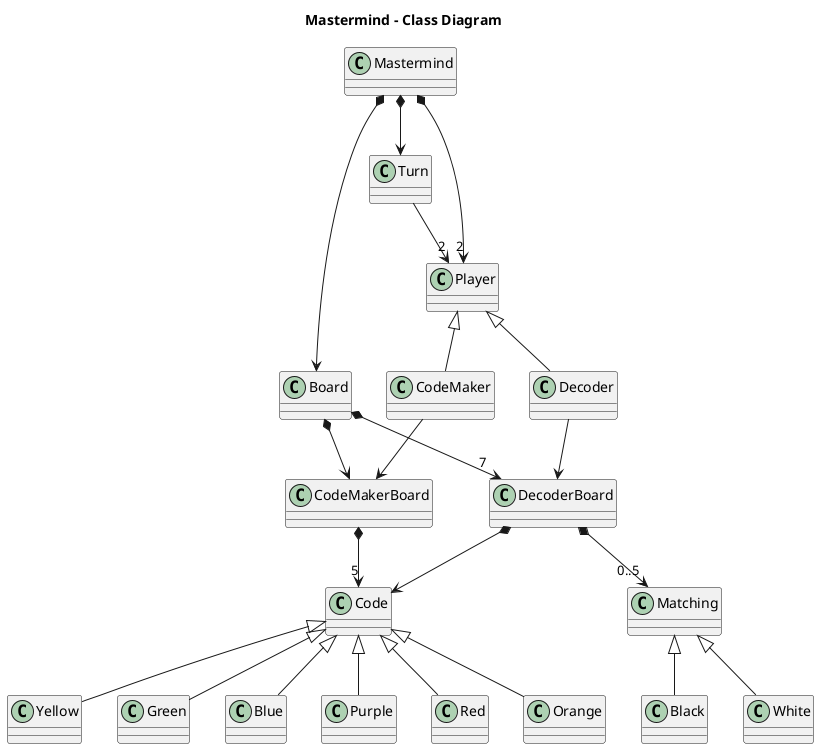 @startuml
title Mastermind - Class Diagram
Mastermind *-down-> "2" Player
Mastermind *-down-> Board
Mastermind *-down-> Turn

Turn -down-> "2" Player

Player <|-down- Decoder
Player <|-down- CodeMaker

CodeMaker -down-> CodeMakerBoard
Decoder -down-> DecoderBoard

DecoderBoard *-down-> "0..5" Matching
DecoderBoard *-down-> Code

Board *-down-> "7" DecoderBoard
Board *-down-> CodeMakerBoard

CodeMakerBoard *-down-> "5" Code

Matching <|-down- Black
Matching <|-down- White

Code <|-down- Red
Code <|-down- Orange
Code <|-down- Yellow
Code <|-down- Green
Code <|-down- Blue
Code <|-down- Purple

@enduml